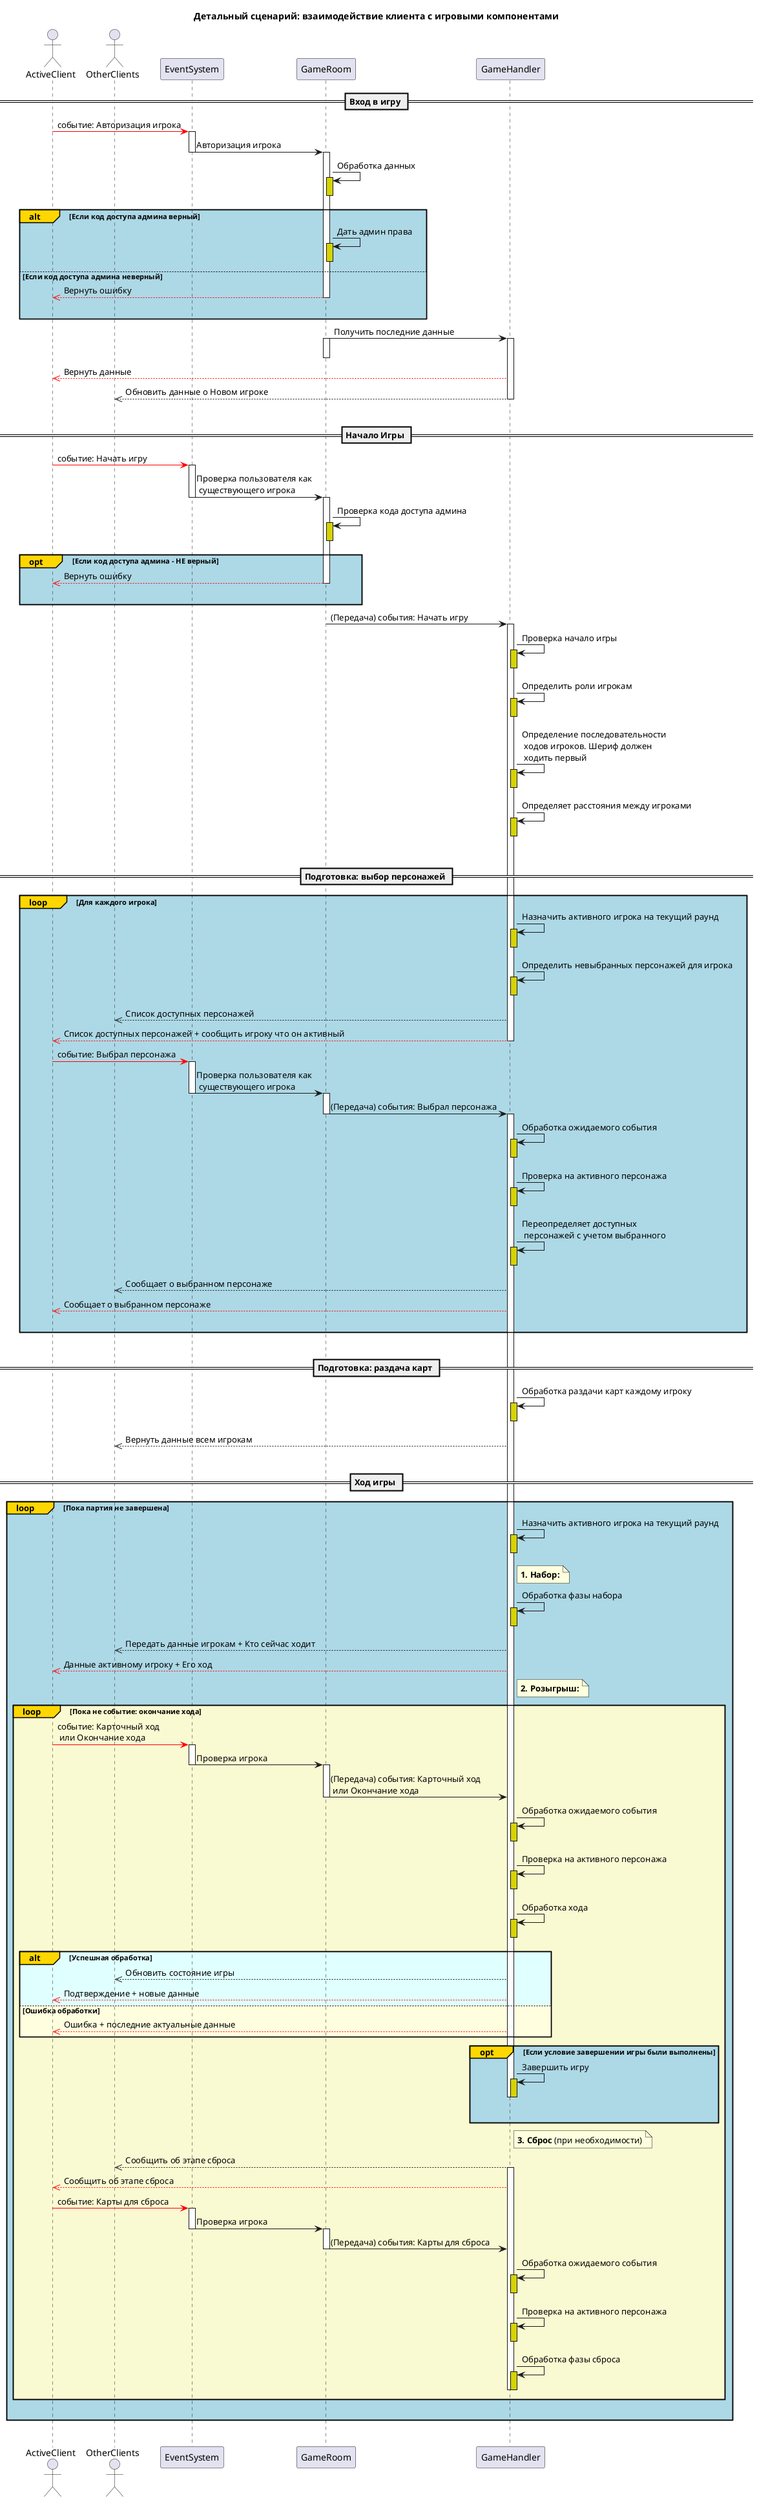 @startuml sequenceDiagramGameComponents
title Детальный сценарий: взаимодействие клиента с игровыми компонентами

actor ActiveClient
actor OtherClients
participant EventSystem
participant GameRoom
participant GameHandler
' participant Card
' participant Player

== Вход в игру ==
ActiveClient -[#red]> EventSystem ++ : событие: Авторизация игрока
EventSystem -> GameRoom --++ : Авторизация игрока
GameRoom -> GameRoom ++-- #d6d300 : Обработка данных

alt#Gold #LightBlue Если код доступа админа верный
    GameRoom -> GameRoom ++-- #d6d300 : Дать админ права
else Если код доступа админа неверный
    GameRoom --[#red]>> ActiveClient : Вернуть ошибку
    deactivate GameRoom
    |||
end

GameRoom -> GameHandler ++ : Получить последние данные
activate GameRoom
deactivate GameRoom
GameHandler --[#red]>> ActiveClient : Вернуть данные
GameHandler -->> OtherClients -- : Обновить данные о Новом игроке
|||
== Начало Игры ==
ActiveClient -[#red]> EventSystem ++ : событие: Начать игру
EventSystem -> GameRoom --++ : Проверка пользователя как\n существующего игрока
GameRoom -> GameRoom ++-- #d6d300 : Проверка кода доступа админа

opt#Gold #LightBlue Если код доступа админа - **НЕ** верный
    GameRoom --[#red]>> ActiveClient : Вернуть ошибку
    deactivate GameRoom
    |||
end

' activate GameRoom
GameRoom -> GameHandler --++ : (Передача) события: Начать игру

GameHandler -> GameHandler ++-- #d6d300 : Проверка начало игры
GameHandler -> GameHandler ++-- #d6d300 : Определить роли игрокам
GameHandler -> GameHandler ++-- #d6d300 : Определение последовательности\n ходов игроков. Шериф должен\n ходить первый
GameHandler -> GameHandler ++-- #d6d300 : Определяет расстояния между игроками
|||
== Подготовка: выбор персонажей ==

loop#Gold #LightBlue Для каждого игрока
    GameHandler -> GameHandler ++-- #d6d300 : Назначить активного игрока на текущий раунд
    GameHandler -> GameHandler ++-- #d6d300 : Определить невыбранных персонажей для игрока

    GameHandler -->> OtherClients : Список доступных персонажей
    GameHandler --[#red]>> ActiveClient : Список доступных персонажей + сообщить игроку что он активный
    deactivate GameHandler

    ActiveClient -[#red]> EventSystem ++ : событие: Выбрал персонажа
    EventSystem -> GameRoom --++ : Проверка пользователя как\n существующего игрока
    GameRoom -> GameHandler --++ : (Передача) события: Выбрал персонажа
    GameHandler -> GameHandler ++-- #d6d300 : Обработка ожидаемого события

    GameHandler -> GameHandler ++-- #d6d300 : Проверка на активного персонажа
    GameHandler -> GameHandler ++-- #d6d300 : Переопределяет доступных\n персонажей с учетом выбранного
    GameHandler -->> OtherClients : Сообщает о выбранном персонаже
    GameHandler --[#red]>> ActiveClient : Сообщает о выбранном персонаже
    |||
end

|||
== Подготовка: раздача карт ==
GameHandler -> GameHandler ++-- #d6d300 : Обработка раздачи карт каждому игроку
GameHandler -->> OtherClients : Вернуть данные всем игрокам

|||
== Ход игры ==

loop#Gold #LightBlue Пока партия не завершена
    GameHandler -> GameHandler ++-- #d6d300 : Назначить активного игрока на текущий раунд

    note right of GameHandler
        **1. Набор:**
    end note

    GameHandler -> GameHandler ++-- #d6d300 : Обработка фазы набора

    GameHandler -->> OtherClients : Передать данные игрокам + Кто сейчас ходит
    GameHandler --[#red]>> ActiveClient : Данные активному игроку + Его ход

    note right of GameHandler
        **2. Розыгрыш:**
    end note

    loop#Gold #LightGoldenRodYellow Пока не событие: окончание хода
        ActiveClient -[#red]> EventSystem ++ : событие: Карточный ход\n или Окончание хода
        EventSystem -> GameRoom --++ : Проверка игрока
        GameRoom -> GameHandler -- : (Передача) события: Карточный ход\n или Окончание хода

        GameHandler -> GameHandler ++-- #d6d300 : Обработка ожидаемого события
        GameHandler -> GameHandler ++-- #d6d300 : Проверка на активного персонажа
        GameHandler -> GameHandler ++-- #d6d300 : Обработка хода

        alt#Gold #LightCyan Успешная обработка
            GameHandler -->> OtherClients : Обновить состояние игры
            GameHandler --[#red]>> ActiveClient : Подтверждение + новые данные
        else #LightYellow Ошибка обработки
            GameHandler --[#red]>> ActiveClient : Ошибка + последние актуальные данные
        end

        opt#Gold #LightBlue Если условие завершении игры были выполнены
            GameHandler -> GameHandler ++-- #d6d300 : Завершить игру
            deactivate GameHandler
            |||
        end

        note right of GameHandler
            **3. Сброс** (при необходимости)
        end note

        GameHandler -->> OtherClients : Сообщить об этапе сброса
        activate GameHandler
        GameHandler --[#red]>> ActiveClient : Сообщить об этапе сброса

        ActiveClient -[#red]> EventSystem ++ : событие: Карты для сброса
        EventSystem -> GameRoom --++ : Проверка игрока
        GameRoom -> GameHandler -- : (Передача) события: Карты для сброса

        GameHandler -> GameHandler ++-- #d6d300 : Обработка ожидаемого события
        GameHandler -> GameHandler ++-- #d6d300 : Проверка на активного персонажа
        GameHandler -> GameHandler ++-- #d6d300 : Обработка фазы сброса

        deactivate GameHandler
    end
    |||
end

deactivate GameHandler
|||
@enduml
